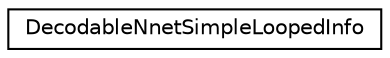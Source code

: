 digraph "Graphical Class Hierarchy"
{
  edge [fontname="Helvetica",fontsize="10",labelfontname="Helvetica",labelfontsize="10"];
  node [fontname="Helvetica",fontsize="10",shape=record];
  rankdir="LR";
  Node0 [label="DecodableNnetSimpleLoopedInfo",height=0.2,width=0.4,color="black", fillcolor="white", style="filled",URL="$classkaldi_1_1nnet3_1_1DecodableNnetSimpleLoopedInfo.html",tooltip="When you instantiate class DecodableNnetSimpleLooped, you should give it a const reference to this cl..."];
}

